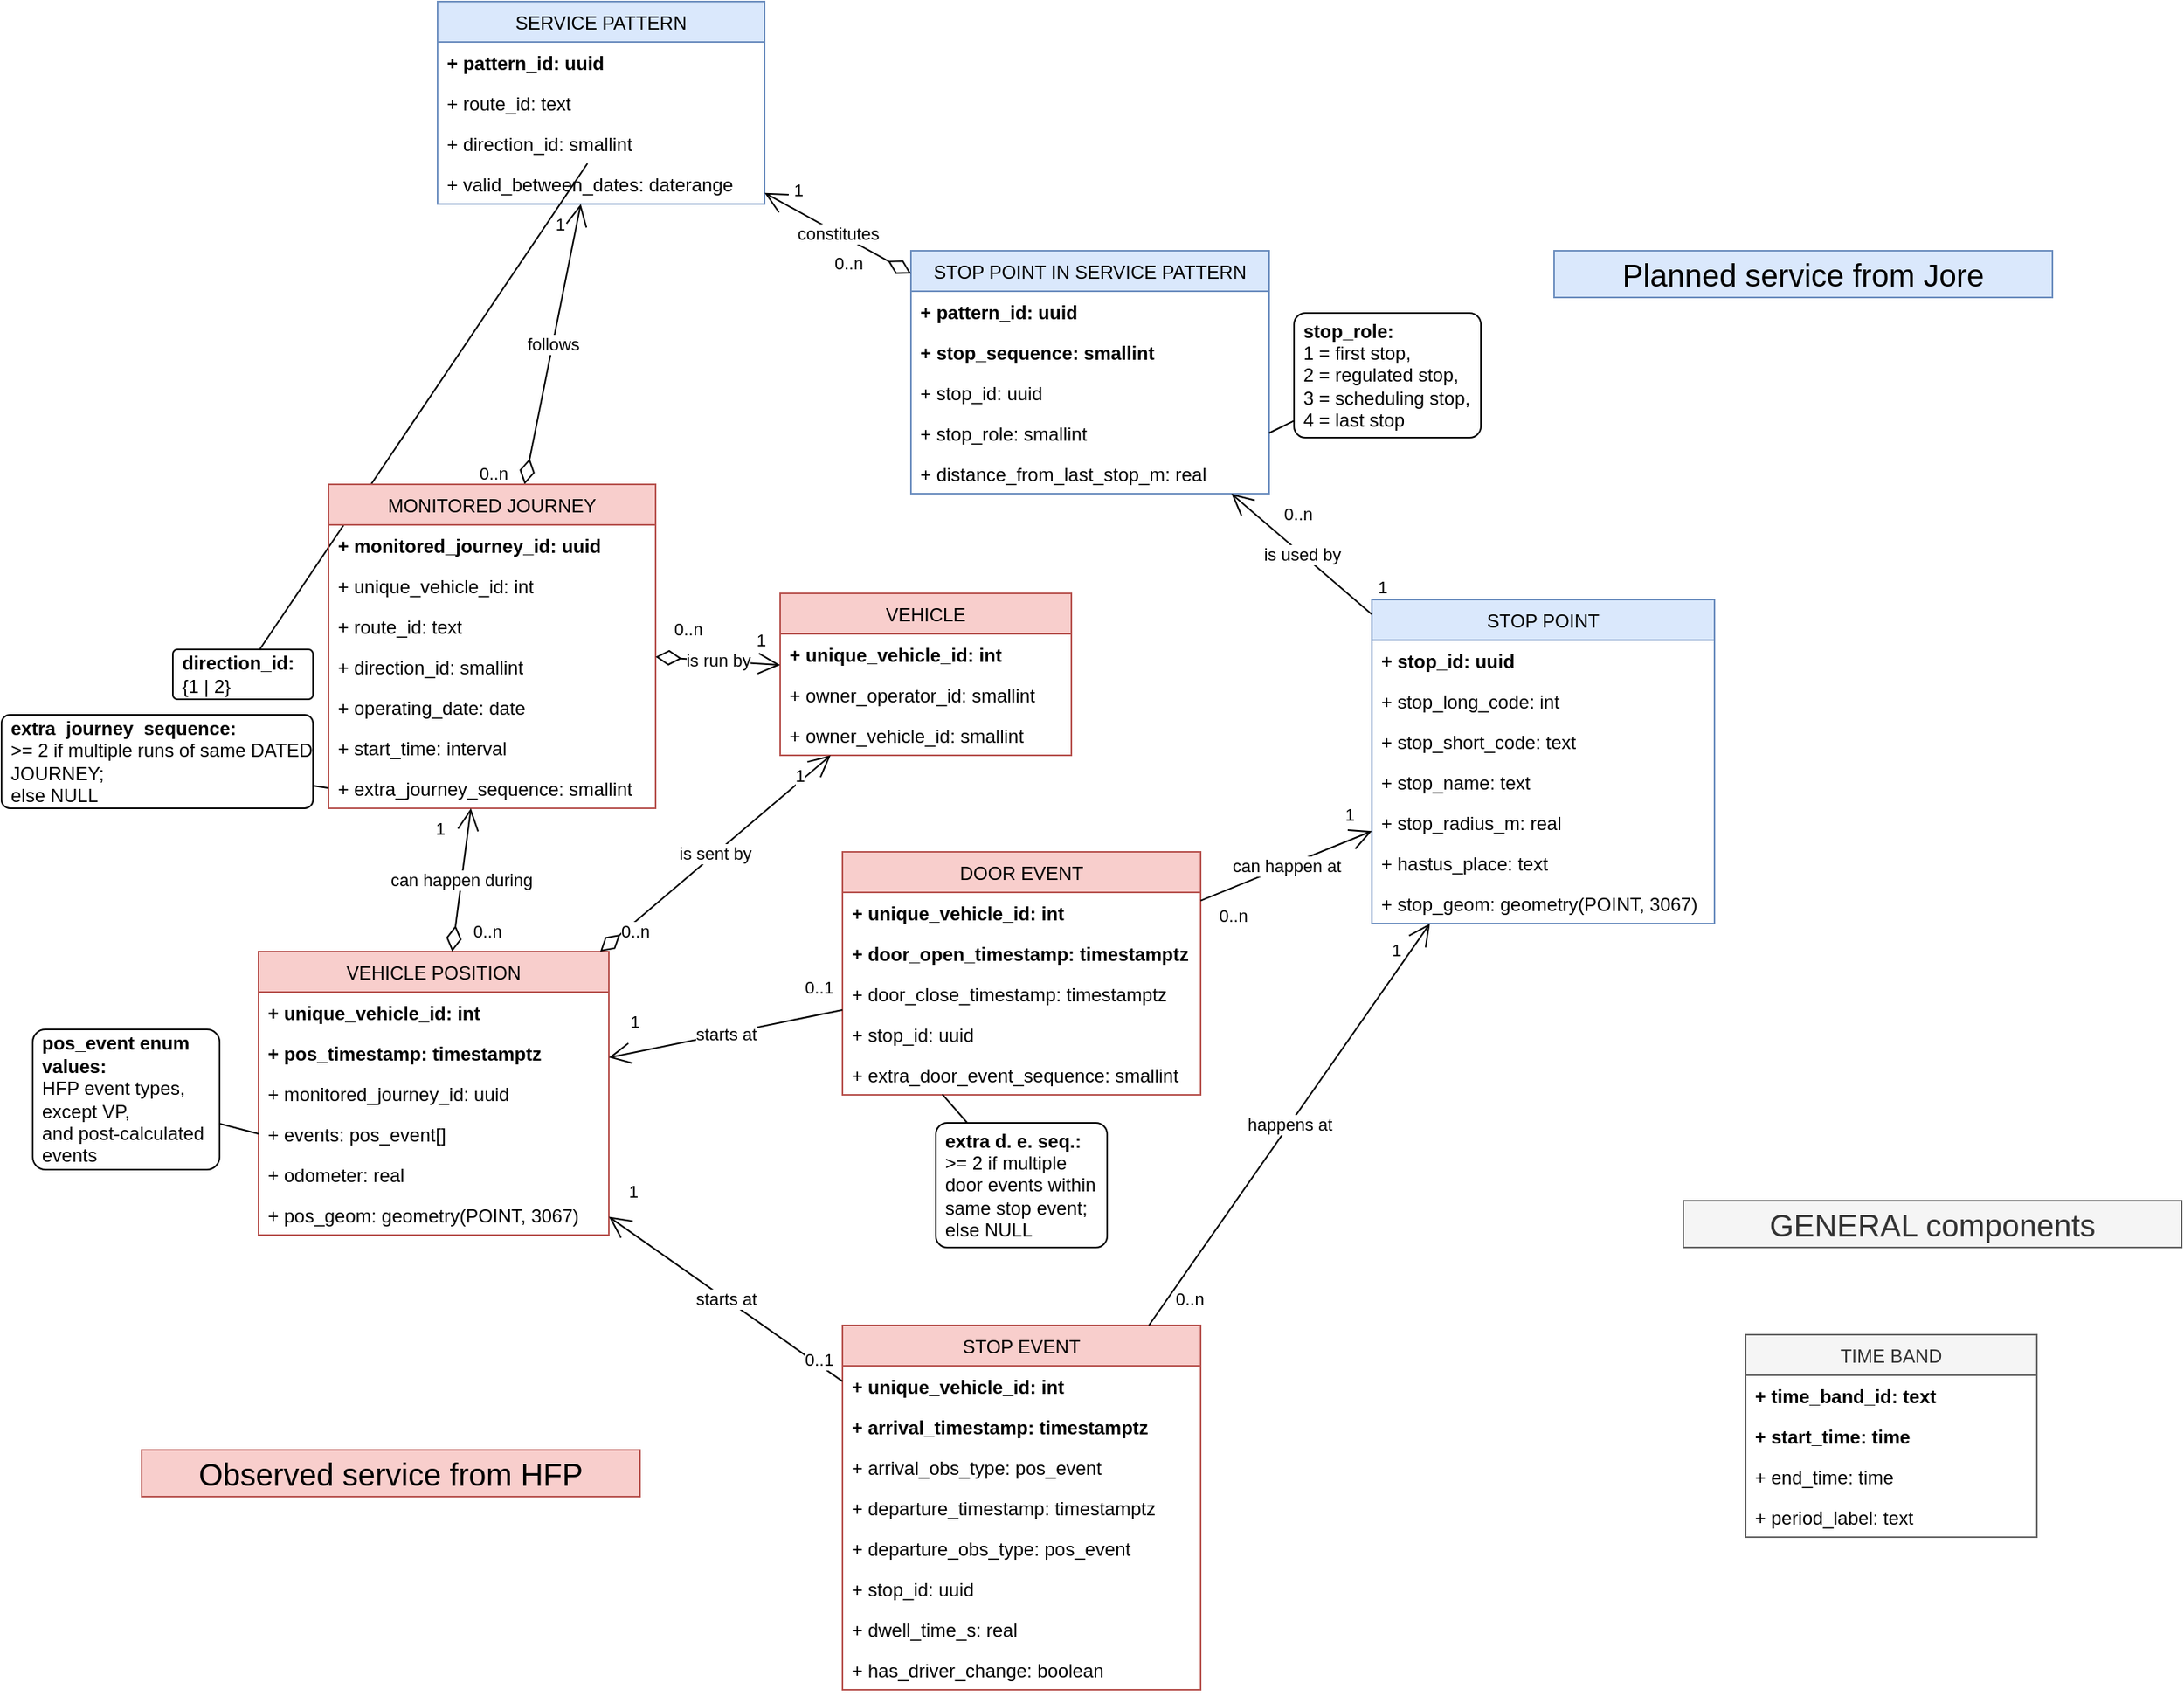 <mxfile version="12.4.2" type="device" pages="2"><diagram id="qr7Un52HUr57iyfINSnl" name="tlt-schema"><mxGraphModel dx="2889" dy="1179" grid="1" gridSize="10" guides="1" tooltips="1" connect="1" arrows="1" fold="1" page="1" pageScale="1" pageWidth="827" pageHeight="1169" math="0" shadow="0"><root><mxCell id="0"/><mxCell id="1" parent="0"/><mxCell id="rYV_Qtp5dLy0Pl6RlKZT-29" value="STOP POINT IN SERVICE PATTERN" style="swimlane;fontStyle=0;childLayout=stackLayout;horizontal=1;startSize=26;fillColor=#dae8fc;horizontalStack=0;resizeParent=1;resizeParentMax=0;resizeLast=0;collapsible=1;marginBottom=0;strokeColor=#6c8ebf;" parent="1" vertex="1"><mxGeometry x="414" y="160" width="230" height="156" as="geometry"><mxRectangle x="413" y="190" width="220" height="26" as="alternateBounds"/></mxGeometry></mxCell><mxCell id="rYV_Qtp5dLy0Pl6RlKZT-30" value="+ pattern_id: uuid" style="text;strokeColor=none;fillColor=none;align=left;verticalAlign=top;spacingLeft=4;spacingRight=4;overflow=hidden;rotatable=0;points=[[0,0.5],[1,0.5]];portConstraint=eastwest;fontStyle=1" parent="rYV_Qtp5dLy0Pl6RlKZT-29" vertex="1"><mxGeometry y="26" width="230" height="26" as="geometry"/></mxCell><mxCell id="rYV_Qtp5dLy0Pl6RlKZT-32" value="+ stop_sequence: smallint" style="text;strokeColor=none;fillColor=none;align=left;verticalAlign=top;spacingLeft=4;spacingRight=4;overflow=hidden;rotatable=0;points=[[0,0.5],[1,0.5]];portConstraint=eastwest;fontStyle=1" parent="rYV_Qtp5dLy0Pl6RlKZT-29" vertex="1"><mxGeometry y="52" width="230" height="26" as="geometry"/></mxCell><mxCell id="rYV_Qtp5dLy0Pl6RlKZT-31" value="+ stop_id: uuid" style="text;strokeColor=none;fillColor=none;align=left;verticalAlign=top;spacingLeft=4;spacingRight=4;overflow=hidden;rotatable=0;points=[[0,0.5],[1,0.5]];portConstraint=eastwest;fontStyle=0" parent="rYV_Qtp5dLy0Pl6RlKZT-29" vertex="1"><mxGeometry y="78" width="230" height="26" as="geometry"/></mxCell><mxCell id="rYV_Qtp5dLy0Pl6RlKZT-61" value="+ stop_role: smallint" style="text;strokeColor=none;fillColor=none;align=left;verticalAlign=top;spacingLeft=4;spacingRight=4;overflow=hidden;rotatable=0;points=[[0,0.5],[1,0.5]];portConstraint=eastwest;fontStyle=0" parent="rYV_Qtp5dLy0Pl6RlKZT-29" vertex="1"><mxGeometry y="104" width="230" height="26" as="geometry"/></mxCell><mxCell id="rYV_Qtp5dLy0Pl6RlKZT-135" value="+ distance_from_last_stop_m: real" style="text;strokeColor=none;fillColor=none;align=left;verticalAlign=top;spacingLeft=4;spacingRight=4;overflow=hidden;rotatable=0;points=[[0,0.5],[1,0.5]];portConstraint=eastwest;fontStyle=0" parent="rYV_Qtp5dLy0Pl6RlKZT-29" vertex="1"><mxGeometry y="130" width="230" height="26" as="geometry"/></mxCell><mxCell id="rYV_Qtp5dLy0Pl6RlKZT-33" value="STOP POINT" style="swimlane;fontStyle=0;childLayout=stackLayout;horizontal=1;startSize=26;fillColor=#dae8fc;horizontalStack=0;resizeParent=1;resizeParentMax=0;resizeLast=0;collapsible=1;marginBottom=0;strokeColor=#6c8ebf;" parent="1" vertex="1"><mxGeometry x="710" y="384" width="220" height="208" as="geometry"><mxRectangle x="433" y="390" width="140" height="26" as="alternateBounds"/></mxGeometry></mxCell><mxCell id="rYV_Qtp5dLy0Pl6RlKZT-43" value="+ stop_id: uuid" style="text;strokeColor=none;fillColor=none;align=left;verticalAlign=top;spacingLeft=4;spacingRight=4;overflow=hidden;rotatable=0;points=[[0,0.5],[1,0.5]];portConstraint=eastwest;fontStyle=1" parent="rYV_Qtp5dLy0Pl6RlKZT-33" vertex="1"><mxGeometry y="26" width="220" height="26" as="geometry"/></mxCell><mxCell id="rYV_Qtp5dLy0Pl6RlKZT-34" value="+ stop_long_code: int" style="text;strokeColor=none;fillColor=none;align=left;verticalAlign=top;spacingLeft=4;spacingRight=4;overflow=hidden;rotatable=0;points=[[0,0.5],[1,0.5]];portConstraint=eastwest;" parent="rYV_Qtp5dLy0Pl6RlKZT-33" vertex="1"><mxGeometry y="52" width="220" height="26" as="geometry"/></mxCell><mxCell id="rYV_Qtp5dLy0Pl6RlKZT-35" value="+ stop_short_code: text" style="text;strokeColor=none;fillColor=none;align=left;verticalAlign=top;spacingLeft=4;spacingRight=4;overflow=hidden;rotatable=0;points=[[0,0.5],[1,0.5]];portConstraint=eastwest;" parent="rYV_Qtp5dLy0Pl6RlKZT-33" vertex="1"><mxGeometry y="78" width="220" height="26" as="geometry"/></mxCell><mxCell id="rYV_Qtp5dLy0Pl6RlKZT-60" value="+ stop_name: text" style="text;strokeColor=none;fillColor=none;align=left;verticalAlign=top;spacingLeft=4;spacingRight=4;overflow=hidden;rotatable=0;points=[[0,0.5],[1,0.5]];portConstraint=eastwest;" parent="rYV_Qtp5dLy0Pl6RlKZT-33" vertex="1"><mxGeometry y="104" width="220" height="26" as="geometry"/></mxCell><mxCell id="rYV_Qtp5dLy0Pl6RlKZT-134" value="+ stop_radius_m: real" style="text;strokeColor=none;fillColor=none;align=left;verticalAlign=top;spacingLeft=4;spacingRight=4;overflow=hidden;rotatable=0;points=[[0,0.5],[1,0.5]];portConstraint=eastwest;" parent="rYV_Qtp5dLy0Pl6RlKZT-33" vertex="1"><mxGeometry y="130" width="220" height="26" as="geometry"/></mxCell><mxCell id="rYV_Qtp5dLy0Pl6RlKZT-156" value="+ hastus_place: text" style="text;strokeColor=none;fillColor=none;align=left;verticalAlign=top;spacingLeft=4;spacingRight=4;overflow=hidden;rotatable=0;points=[[0,0.5],[1,0.5]];portConstraint=eastwest;" parent="rYV_Qtp5dLy0Pl6RlKZT-33" vertex="1"><mxGeometry y="156" width="220" height="26" as="geometry"/></mxCell><mxCell id="rYV_Qtp5dLy0Pl6RlKZT-36" value="+ stop_geom: geometry(POINT, 3067)" style="text;strokeColor=none;fillColor=none;align=left;verticalAlign=top;spacingLeft=4;spacingRight=4;overflow=hidden;rotatable=0;points=[[0,0.5],[1,0.5]];portConstraint=eastwest;" parent="rYV_Qtp5dLy0Pl6RlKZT-33" vertex="1"><mxGeometry y="182" width="220" height="26" as="geometry"/></mxCell><mxCell id="rYV_Qtp5dLy0Pl6RlKZT-37" value="SERVICE PATTERN" style="swimlane;fontStyle=0;childLayout=stackLayout;horizontal=1;startSize=26;fillColor=#dae8fc;horizontalStack=0;resizeParent=1;resizeParentMax=0;resizeLast=0;collapsible=1;marginBottom=0;strokeColor=#6c8ebf;" parent="1" vertex="1"><mxGeometry x="110" width="210" height="130" as="geometry"><mxRectangle x="150" y="390" width="120" height="26" as="alternateBounds"/></mxGeometry></mxCell><mxCell id="rYV_Qtp5dLy0Pl6RlKZT-38" value="+ pattern_id: uuid" style="text;strokeColor=none;fillColor=none;align=left;verticalAlign=top;spacingLeft=4;spacingRight=4;overflow=hidden;rotatable=0;points=[[0,0.5],[1,0.5]];portConstraint=eastwest;fontStyle=1" parent="rYV_Qtp5dLy0Pl6RlKZT-37" vertex="1"><mxGeometry y="26" width="210" height="26" as="geometry"/></mxCell><mxCell id="rYV_Qtp5dLy0Pl6RlKZT-39" value="+ route_id: text" style="text;strokeColor=none;fillColor=none;align=left;verticalAlign=top;spacingLeft=4;spacingRight=4;overflow=hidden;rotatable=0;points=[[0,0.5],[1,0.5]];portConstraint=eastwest;" parent="rYV_Qtp5dLy0Pl6RlKZT-37" vertex="1"><mxGeometry y="52" width="210" height="26" as="geometry"/></mxCell><mxCell id="rYV_Qtp5dLy0Pl6RlKZT-40" value="+ direction_id: smallint" style="text;strokeColor=none;fillColor=none;align=left;verticalAlign=top;spacingLeft=4;spacingRight=4;overflow=hidden;rotatable=0;points=[[0,0.5],[1,0.5]];portConstraint=eastwest;" parent="rYV_Qtp5dLy0Pl6RlKZT-37" vertex="1"><mxGeometry y="78" width="210" height="26" as="geometry"/></mxCell><mxCell id="rYV_Qtp5dLy0Pl6RlKZT-41" value="+ valid_between_dates: daterange" style="text;strokeColor=none;fillColor=none;align=left;verticalAlign=top;spacingLeft=4;spacingRight=4;overflow=hidden;rotatable=0;points=[[0,0.5],[1,0.5]];portConstraint=eastwest;" parent="rYV_Qtp5dLy0Pl6RlKZT-37" vertex="1"><mxGeometry y="104" width="210" height="26" as="geometry"/></mxCell><mxCell id="rYV_Qtp5dLy0Pl6RlKZT-46" value="constitutes" style="endArrow=open;html=1;endSize=12;startArrow=diamondThin;startSize=14;startFill=0;rounded=0;" parent="1" source="rYV_Qtp5dLy0Pl6RlKZT-29" target="rYV_Qtp5dLy0Pl6RlKZT-37" edge="1"><mxGeometry relative="1" as="geometry"><mxPoint x="420" y="330" as="sourcePoint"/><mxPoint x="330" y="403" as="targetPoint"/></mxGeometry></mxCell><mxCell id="rYV_Qtp5dLy0Pl6RlKZT-47" value="0..n" style="edgeLabel;resizable=0;html=1;align=left;verticalAlign=top;rotation=0;" parent="rYV_Qtp5dLy0Pl6RlKZT-46" connectable="0" vertex="1"><mxGeometry x="-1" relative="1" as="geometry"><mxPoint x="-51" y="-20" as="offset"/></mxGeometry></mxCell><mxCell id="rYV_Qtp5dLy0Pl6RlKZT-48" value="1" style="edgeLabel;resizable=0;html=1;align=right;verticalAlign=top;" parent="rYV_Qtp5dLy0Pl6RlKZT-46" connectable="0" vertex="1"><mxGeometry x="1" relative="1" as="geometry"><mxPoint x="26" y="-15" as="offset"/></mxGeometry></mxCell><mxCell id="rYV_Qtp5dLy0Pl6RlKZT-51" value="is used by" style="endArrow=open;html=1;endSize=12;startArrow=none;startSize=14;startFill=0;rounded=0;" parent="1" source="rYV_Qtp5dLy0Pl6RlKZT-33" target="rYV_Qtp5dLy0Pl6RlKZT-29" edge="1"><mxGeometry relative="1" as="geometry"><mxPoint x="656.746" y="246" as="sourcePoint"/><mxPoint x="370.0" y="406.301" as="targetPoint"/></mxGeometry></mxCell><mxCell id="rYV_Qtp5dLy0Pl6RlKZT-52" value="1" style="edgeLabel;resizable=0;html=1;align=left;verticalAlign=top;" parent="rYV_Qtp5dLy0Pl6RlKZT-51" connectable="0" vertex="1"><mxGeometry x="-1" relative="1" as="geometry"><mxPoint x="2" y="-30" as="offset"/></mxGeometry></mxCell><mxCell id="rYV_Qtp5dLy0Pl6RlKZT-53" value="0..n" style="edgeLabel;resizable=0;html=1;align=right;verticalAlign=top;" parent="rYV_Qtp5dLy0Pl6RlKZT-51" connectable="0" vertex="1"><mxGeometry x="1" relative="1" as="geometry"><mxPoint x="53" as="offset"/></mxGeometry></mxCell><mxCell id="rYV_Qtp5dLy0Pl6RlKZT-57" value="follows" style="endArrow=open;html=1;endSize=12;startArrow=diamondThin;startSize=14;startFill=0;rounded=0;" parent="1" source="rYV_Qtp5dLy0Pl6RlKZT-73" target="rYV_Qtp5dLy0Pl6RlKZT-37" edge="1"><mxGeometry relative="1" as="geometry"><mxPoint x="241.316" y="190" as="sourcePoint"/><mxPoint x="370.0" y="417.872" as="targetPoint"/></mxGeometry></mxCell><mxCell id="rYV_Qtp5dLy0Pl6RlKZT-58" value="0..n" style="edgeLabel;resizable=0;html=1;align=left;verticalAlign=top;rotation=0;" parent="rYV_Qtp5dLy0Pl6RlKZT-57" connectable="0" vertex="1"><mxGeometry x="-1" relative="1" as="geometry"><mxPoint x="-31" y="-20" as="offset"/></mxGeometry></mxCell><mxCell id="rYV_Qtp5dLy0Pl6RlKZT-59" value="1" style="edgeLabel;resizable=0;html=1;align=right;verticalAlign=top;" parent="rYV_Qtp5dLy0Pl6RlKZT-57" connectable="0" vertex="1"><mxGeometry x="1" relative="1" as="geometry"><mxPoint x="-9" as="offset"/></mxGeometry></mxCell><mxCell id="rYV_Qtp5dLy0Pl6RlKZT-67" style="edgeStyle=none;rounded=0;orthogonalLoop=1;jettySize=auto;html=1;startArrow=none;startFill=0;strokeColor=default;endArrow=none;endFill=0;exitX=1;exitY=0.5;exitDx=0;exitDy=0;" parent="1" source="rYV_Qtp5dLy0Pl6RlKZT-61" target="rYV_Qtp5dLy0Pl6RlKZT-68" edge="1"><mxGeometry relative="1" as="geometry"><mxPoint x="800" y="280" as="targetPoint"/></mxGeometry></mxCell><mxCell id="rYV_Qtp5dLy0Pl6RlKZT-68" value="&lt;div&gt;&lt;b&gt;stop_role:&lt;/b&gt;&lt;/div&gt;1 = first stop,&lt;br&gt;2 = regulated stop,&lt;br&gt;3 = scheduling stop,&lt;br&gt;4 = last stop" style="rounded=1;whiteSpace=wrap;html=1;align=left;arcSize=9;spacingLeft=4;" parent="1" vertex="1"><mxGeometry x="660" y="200" width="120" height="80" as="geometry"/></mxCell><mxCell id="rYV_Qtp5dLy0Pl6RlKZT-69" value="&lt;div&gt;&lt;b&gt;direction_id:&lt;/b&gt;&lt;/div&gt;&lt;div&gt;{1 | 2}&lt;/div&gt;" style="rounded=1;whiteSpace=wrap;html=1;align=left;arcSize=9;spacingLeft=4;" parent="1" vertex="1"><mxGeometry x="-60" y="416" width="90" height="32" as="geometry"/></mxCell><mxCell id="rYV_Qtp5dLy0Pl6RlKZT-70" style="edgeStyle=none;rounded=0;orthogonalLoop=1;jettySize=auto;html=1;startArrow=none;startFill=0;strokeColor=default;endArrow=none;endFill=0;" parent="1" source="rYV_Qtp5dLy0Pl6RlKZT-40" target="rYV_Qtp5dLy0Pl6RlKZT-69" edge="1"><mxGeometry relative="1" as="geometry"><mxPoint x="43.28" y="488" as="targetPoint"/><mxPoint x="-120.004" y="502" as="sourcePoint"/></mxGeometry></mxCell><mxCell id="rYV_Qtp5dLy0Pl6RlKZT-71" value="Planned service from Jore" style="text;html=1;strokeColor=#6c8ebf;fillColor=#dae8fc;align=center;verticalAlign=middle;whiteSpace=wrap;rounded=0;fontSize=20;" parent="1" vertex="1"><mxGeometry x="827" y="160" width="320" height="30" as="geometry"/></mxCell><mxCell id="rYV_Qtp5dLy0Pl6RlKZT-72" value="Observed service from HFP" style="text;html=1;strokeColor=#b85450;fillColor=#f8cecc;align=center;verticalAlign=middle;whiteSpace=wrap;rounded=0;fontSize=20;" parent="1" vertex="1"><mxGeometry x="-80" y="930" width="320" height="30" as="geometry"/></mxCell><mxCell id="rYV_Qtp5dLy0Pl6RlKZT-73" value="MONITORED JOURNEY" style="swimlane;fontStyle=0;childLayout=stackLayout;horizontal=1;startSize=26;fillColor=#f8cecc;horizontalStack=0;resizeParent=1;resizeParentMax=0;resizeLast=0;collapsible=1;marginBottom=0;strokeColor=#b85450;" parent="1" vertex="1"><mxGeometry x="40" y="310" width="210" height="208" as="geometry"><mxRectangle x="30" y="410" width="180" height="26" as="alternateBounds"/></mxGeometry></mxCell><mxCell id="rYV_Qtp5dLy0Pl6RlKZT-74" value="+ monitored_journey_id: uuid" style="text;strokeColor=none;fillColor=none;align=left;verticalAlign=top;spacingLeft=4;spacingRight=4;overflow=hidden;rotatable=0;points=[[0,0.5],[1,0.5]];portConstraint=eastwest;fontStyle=1" parent="rYV_Qtp5dLy0Pl6RlKZT-73" vertex="1"><mxGeometry y="26" width="210" height="26" as="geometry"/></mxCell><mxCell id="rYV_Qtp5dLy0Pl6RlKZT-75" value="+ unique_vehicle_id: int" style="text;strokeColor=none;fillColor=none;align=left;verticalAlign=top;spacingLeft=4;spacingRight=4;overflow=hidden;rotatable=0;points=[[0,0.5],[1,0.5]];portConstraint=eastwest;fontStyle=0" parent="rYV_Qtp5dLy0Pl6RlKZT-73" vertex="1"><mxGeometry y="52" width="210" height="26" as="geometry"/></mxCell><mxCell id="JEBSmsuk0M5tQ0fptYLh-1" value="+ route_id: text" style="text;strokeColor=none;fillColor=none;align=left;verticalAlign=top;spacingLeft=4;spacingRight=4;overflow=hidden;rotatable=0;points=[[0,0.5],[1,0.5]];portConstraint=eastwest;fontStyle=0" vertex="1" parent="rYV_Qtp5dLy0Pl6RlKZT-73"><mxGeometry y="78" width="210" height="26" as="geometry"/></mxCell><mxCell id="JEBSmsuk0M5tQ0fptYLh-2" value="+ direction_id: smallint" style="text;strokeColor=none;fillColor=none;align=left;verticalAlign=top;spacingLeft=4;spacingRight=4;overflow=hidden;rotatable=0;points=[[0,0.5],[1,0.5]];portConstraint=eastwest;fontStyle=0" vertex="1" parent="rYV_Qtp5dLy0Pl6RlKZT-73"><mxGeometry y="104" width="210" height="26" as="geometry"/></mxCell><mxCell id="rYV_Qtp5dLy0Pl6RlKZT-76" value="+ operating_date: date" style="text;strokeColor=none;fillColor=none;align=left;verticalAlign=top;spacingLeft=4;spacingRight=4;overflow=hidden;rotatable=0;points=[[0,0.5],[1,0.5]];portConstraint=eastwest;" parent="rYV_Qtp5dLy0Pl6RlKZT-73" vertex="1"><mxGeometry y="130" width="210" height="26" as="geometry"/></mxCell><mxCell id="JEBSmsuk0M5tQ0fptYLh-3" value="+ start_time: interval" style="text;strokeColor=none;fillColor=none;align=left;verticalAlign=top;spacingLeft=4;spacingRight=4;overflow=hidden;rotatable=0;points=[[0,0.5],[1,0.5]];portConstraint=eastwest;" vertex="1" parent="rYV_Qtp5dLy0Pl6RlKZT-73"><mxGeometry y="156" width="210" height="26" as="geometry"/></mxCell><mxCell id="rYV_Qtp5dLy0Pl6RlKZT-84" value="+ extra_journey_sequence: smallint" style="text;strokeColor=none;fillColor=none;align=left;verticalAlign=top;spacingLeft=4;spacingRight=4;overflow=hidden;rotatable=0;points=[[0,0.5],[1,0.5]];portConstraint=eastwest;" parent="rYV_Qtp5dLy0Pl6RlKZT-73" vertex="1"><mxGeometry y="182" width="210" height="26" as="geometry"/></mxCell><mxCell id="rYV_Qtp5dLy0Pl6RlKZT-78" value="VEHICLE" style="swimlane;fontStyle=0;childLayout=stackLayout;horizontal=1;startSize=26;fillColor=#f8cecc;horizontalStack=0;resizeParent=1;resizeParentMax=0;resizeLast=0;collapsible=1;marginBottom=0;strokeColor=#b85450;" parent="1" vertex="1"><mxGeometry x="330" y="380" width="187" height="104" as="geometry"><mxRectangle x="434.5" y="690" width="175.5" height="26" as="alternateBounds"/></mxGeometry></mxCell><mxCell id="rYV_Qtp5dLy0Pl6RlKZT-79" value="+ unique_vehicle_id: int" style="text;strokeColor=none;fillColor=none;align=left;verticalAlign=top;spacingLeft=4;spacingRight=4;overflow=hidden;rotatable=0;points=[[0,0.5],[1,0.5]];portConstraint=eastwest;fontStyle=1" parent="rYV_Qtp5dLy0Pl6RlKZT-78" vertex="1"><mxGeometry y="26" width="187" height="26" as="geometry"/></mxCell><mxCell id="rYV_Qtp5dLy0Pl6RlKZT-80" value="+ owner_operator_id: smallint" style="text;strokeColor=none;fillColor=none;align=left;verticalAlign=top;spacingLeft=4;spacingRight=4;overflow=hidden;rotatable=0;points=[[0,0.5],[1,0.5]];portConstraint=eastwest;" parent="rYV_Qtp5dLy0Pl6RlKZT-78" vertex="1"><mxGeometry y="52" width="187" height="26" as="geometry"/></mxCell><mxCell id="rYV_Qtp5dLy0Pl6RlKZT-81" value="+ owner_vehicle_id: smallint" style="text;strokeColor=none;fillColor=none;align=left;verticalAlign=top;spacingLeft=4;spacingRight=4;overflow=hidden;rotatable=0;points=[[0,0.5],[1,0.5]];portConstraint=eastwest;" parent="rYV_Qtp5dLy0Pl6RlKZT-78" vertex="1"><mxGeometry y="78" width="187" height="26" as="geometry"/></mxCell><mxCell id="rYV_Qtp5dLy0Pl6RlKZT-85" value="is run by" style="endArrow=open;html=1;endSize=12;startArrow=diamondThin;startSize=14;startFill=0;rounded=0;" parent="1" source="rYV_Qtp5dLy0Pl6RlKZT-73" target="rYV_Qtp5dLy0Pl6RlKZT-78" edge="1"><mxGeometry relative="1" as="geometry"><mxPoint x="440" y="690" as="sourcePoint"/><mxPoint x="538" y="330" as="targetPoint"/></mxGeometry></mxCell><mxCell id="rYV_Qtp5dLy0Pl6RlKZT-86" value="0..n" style="edgeLabel;resizable=0;html=1;align=left;verticalAlign=top;" parent="rYV_Qtp5dLy0Pl6RlKZT-85" connectable="0" vertex="1"><mxGeometry x="-1" relative="1" as="geometry"><mxPoint x="10" y="-30.79" as="offset"/></mxGeometry></mxCell><mxCell id="rYV_Qtp5dLy0Pl6RlKZT-87" value="1" style="edgeLabel;resizable=0;html=1;align=right;verticalAlign=top;" parent="rYV_Qtp5dLy0Pl6RlKZT-85" connectable="0" vertex="1"><mxGeometry x="1" relative="1" as="geometry"><mxPoint x="-8" y="-29" as="offset"/></mxGeometry></mxCell><mxCell id="rYV_Qtp5dLy0Pl6RlKZT-91" value="&lt;b&gt;extra_journey_sequence:&lt;/b&gt;&lt;br&gt;&amp;gt;= 2 if multiple runs of same DATED JOURNEY;&lt;br&gt;else NULL&lt;br&gt;&lt;div&gt;&lt;/div&gt;" style="rounded=1;whiteSpace=wrap;html=1;align=left;arcSize=9;spacingLeft=4;" parent="1" vertex="1"><mxGeometry x="-170" y="458" width="200" height="60" as="geometry"/></mxCell><mxCell id="rYV_Qtp5dLy0Pl6RlKZT-92" style="edgeStyle=none;rounded=0;orthogonalLoop=1;jettySize=auto;html=1;startArrow=none;startFill=0;strokeColor=default;endArrow=none;endFill=0;exitX=0;exitY=0.5;exitDx=0;exitDy=0;" parent="1" source="rYV_Qtp5dLy0Pl6RlKZT-84" target="rYV_Qtp5dLy0Pl6RlKZT-91" edge="1"><mxGeometry relative="1" as="geometry"><mxPoint x="4.75" y="513" as="targetPoint"/><mxPoint x="-229.996" y="527" as="sourcePoint"/></mxGeometry></mxCell><mxCell id="rYV_Qtp5dLy0Pl6RlKZT-93" value="VEHICLE POSITION" style="swimlane;fontStyle=0;childLayout=stackLayout;horizontal=1;startSize=26;fillColor=#f8cecc;horizontalStack=0;resizeParent=1;resizeParentMax=0;resizeLast=0;collapsible=1;marginBottom=0;strokeColor=#b85450;" parent="1" vertex="1"><mxGeometry x="-5" y="610" width="225" height="182" as="geometry"><mxRectangle x="-5" y="610" width="175.5" height="26" as="alternateBounds"/></mxGeometry></mxCell><mxCell id="rYV_Qtp5dLy0Pl6RlKZT-94" value="+ unique_vehicle_id: int" style="text;strokeColor=none;fillColor=none;align=left;verticalAlign=top;spacingLeft=4;spacingRight=4;overflow=hidden;rotatable=0;points=[[0,0.5],[1,0.5]];portConstraint=eastwest;fontStyle=1" parent="rYV_Qtp5dLy0Pl6RlKZT-93" vertex="1"><mxGeometry y="26" width="225" height="26" as="geometry"/></mxCell><mxCell id="rYV_Qtp5dLy0Pl6RlKZT-97" value="+ pos_timestamp: timestamptz" style="text;strokeColor=none;fillColor=none;align=left;verticalAlign=top;spacingLeft=4;spacingRight=4;overflow=hidden;rotatable=0;points=[[0,0.5],[1,0.5]];portConstraint=eastwest;fontStyle=1" parent="rYV_Qtp5dLy0Pl6RlKZT-93" vertex="1"><mxGeometry y="52" width="225" height="26" as="geometry"/></mxCell><mxCell id="rYV_Qtp5dLy0Pl6RlKZT-102" value="+ monitored_journey_id: uuid" style="text;strokeColor=none;fillColor=none;align=left;verticalAlign=top;spacingLeft=4;spacingRight=4;overflow=hidden;rotatable=0;points=[[0,0.5],[1,0.5]];portConstraint=eastwest;" parent="rYV_Qtp5dLy0Pl6RlKZT-93" vertex="1"><mxGeometry y="78" width="225" height="26" as="geometry"/></mxCell><mxCell id="rYV_Qtp5dLy0Pl6RlKZT-99" value="+ events: pos_event[]" style="text;strokeColor=none;fillColor=none;align=left;verticalAlign=top;spacingLeft=4;spacingRight=4;overflow=hidden;rotatable=0;points=[[0,0.5],[1,0.5]];portConstraint=eastwest;" parent="rYV_Qtp5dLy0Pl6RlKZT-93" vertex="1"><mxGeometry y="104" width="225" height="26" as="geometry"/></mxCell><mxCell id="rYV_Qtp5dLy0Pl6RlKZT-95" value="+ odometer: real" style="text;strokeColor=none;fillColor=none;align=left;verticalAlign=top;spacingLeft=4;spacingRight=4;overflow=hidden;rotatable=0;points=[[0,0.5],[1,0.5]];portConstraint=eastwest;" parent="rYV_Qtp5dLy0Pl6RlKZT-93" vertex="1"><mxGeometry y="130" width="225" height="26" as="geometry"/></mxCell><mxCell id="rYV_Qtp5dLy0Pl6RlKZT-96" value="+ pos_geom: geometry(POINT, 3067)" style="text;strokeColor=none;fillColor=none;align=left;verticalAlign=top;spacingLeft=4;spacingRight=4;overflow=hidden;rotatable=0;points=[[0,0.5],[1,0.5]];portConstraint=eastwest;" parent="rYV_Qtp5dLy0Pl6RlKZT-93" vertex="1"><mxGeometry y="156" width="225" height="26" as="geometry"/></mxCell><mxCell id="rYV_Qtp5dLy0Pl6RlKZT-100" style="edgeStyle=none;rounded=0;orthogonalLoop=1;jettySize=auto;html=1;startArrow=none;startFill=0;strokeColor=default;endArrow=none;endFill=0;exitX=0;exitY=0.5;exitDx=0;exitDy=0;" parent="1" source="rYV_Qtp5dLy0Pl6RlKZT-99" target="rYV_Qtp5dLy0Pl6RlKZT-101" edge="1"><mxGeometry relative="1" as="geometry"><mxPoint x="-100.25" y="723" as="targetPoint"/><mxPoint x="-75" y="737" as="sourcePoint"/></mxGeometry></mxCell><mxCell id="rYV_Qtp5dLy0Pl6RlKZT-101" value="&lt;b&gt;pos_event enum values:&lt;/b&gt;&lt;br&gt;HFP event types,&lt;br&gt;except VP,&lt;br&gt;and post-calculated&lt;br&gt;events&lt;br&gt;&lt;div&gt;&lt;/div&gt;" style="rounded=1;whiteSpace=wrap;html=1;align=left;arcSize=9;spacingLeft=4;" parent="1" vertex="1"><mxGeometry x="-150" y="660" width="120" height="90" as="geometry"/></mxCell><mxCell id="rYV_Qtp5dLy0Pl6RlKZT-103" value="can happen during" style="endArrow=open;html=1;endSize=12;startArrow=diamondThin;startSize=14;startFill=0;rounded=0;" parent="1" source="rYV_Qtp5dLy0Pl6RlKZT-93" target="rYV_Qtp5dLy0Pl6RlKZT-73" edge="1"><mxGeometry relative="1" as="geometry"><mxPoint x="180.455" y="420" as="sourcePoint"/><mxPoint x="229.545" y="330" as="targetPoint"/></mxGeometry></mxCell><mxCell id="rYV_Qtp5dLy0Pl6RlKZT-104" value="0..n" style="edgeLabel;resizable=0;html=1;align=left;verticalAlign=top;" parent="rYV_Qtp5dLy0Pl6RlKZT-103" connectable="0" vertex="1"><mxGeometry x="-1" relative="1" as="geometry"><mxPoint x="12" y="-26" as="offset"/></mxGeometry></mxCell><mxCell id="rYV_Qtp5dLy0Pl6RlKZT-105" value="1" style="edgeLabel;resizable=0;html=1;align=right;verticalAlign=top;" parent="rYV_Qtp5dLy0Pl6RlKZT-103" connectable="0" vertex="1"><mxGeometry x="1" relative="1" as="geometry"><mxPoint x="-16" as="offset"/></mxGeometry></mxCell><mxCell id="rYV_Qtp5dLy0Pl6RlKZT-106" value="is sent by" style="endArrow=open;html=1;endSize=12;startArrow=diamondThin;startSize=14;startFill=0;rounded=0;" parent="1" source="rYV_Qtp5dLy0Pl6RlKZT-93" target="rYV_Qtp5dLy0Pl6RlKZT-78" edge="1"><mxGeometry relative="1" as="geometry"><mxPoint x="129.467" y="620" as="sourcePoint"/><mxPoint x="137.521" y="550" as="targetPoint"/></mxGeometry></mxCell><mxCell id="rYV_Qtp5dLy0Pl6RlKZT-107" value="0..n" style="edgeLabel;resizable=0;html=1;align=left;verticalAlign=top;" parent="rYV_Qtp5dLy0Pl6RlKZT-106" connectable="0" vertex="1"><mxGeometry x="-1" relative="1" as="geometry"><mxPoint x="12" y="-26" as="offset"/></mxGeometry></mxCell><mxCell id="rYV_Qtp5dLy0Pl6RlKZT-108" value="1" style="edgeLabel;resizable=0;html=1;align=right;verticalAlign=top;" parent="rYV_Qtp5dLy0Pl6RlKZT-106" connectable="0" vertex="1"><mxGeometry x="1" relative="1" as="geometry"><mxPoint x="-16" as="offset"/></mxGeometry></mxCell><mxCell id="rYV_Qtp5dLy0Pl6RlKZT-110" value="DOOR EVENT" style="swimlane;fontStyle=0;childLayout=stackLayout;horizontal=1;startSize=26;fillColor=#f8cecc;horizontalStack=0;resizeParent=1;resizeParentMax=0;resizeLast=0;collapsible=1;marginBottom=0;strokeColor=#b85450;" parent="1" vertex="1"><mxGeometry x="370" y="546" width="230" height="156" as="geometry"><mxRectangle x="434.5" y="690" width="175.5" height="26" as="alternateBounds"/></mxGeometry></mxCell><mxCell id="rYV_Qtp5dLy0Pl6RlKZT-112" value="+ unique_vehicle_id: int" style="text;strokeColor=none;fillColor=none;align=left;verticalAlign=top;spacingLeft=4;spacingRight=4;overflow=hidden;rotatable=0;points=[[0,0.5],[1,0.5]];portConstraint=eastwest;fontStyle=1" parent="rYV_Qtp5dLy0Pl6RlKZT-110" vertex="1"><mxGeometry y="26" width="230" height="26" as="geometry"/></mxCell><mxCell id="rYV_Qtp5dLy0Pl6RlKZT-111" value="+ door_open_timestamp: timestamptz" style="text;strokeColor=none;fillColor=none;align=left;verticalAlign=top;spacingLeft=4;spacingRight=4;overflow=hidden;rotatable=0;points=[[0,0.5],[1,0.5]];portConstraint=eastwest;fontStyle=1" parent="rYV_Qtp5dLy0Pl6RlKZT-110" vertex="1"><mxGeometry y="52" width="230" height="26" as="geometry"/></mxCell><mxCell id="rYV_Qtp5dLy0Pl6RlKZT-113" value="+ door_close_timestamp: timestamptz" style="text;strokeColor=none;fillColor=none;align=left;verticalAlign=top;spacingLeft=4;spacingRight=4;overflow=hidden;rotatable=0;points=[[0,0.5],[1,0.5]];portConstraint=eastwest;" parent="rYV_Qtp5dLy0Pl6RlKZT-110" vertex="1"><mxGeometry y="78" width="230" height="26" as="geometry"/></mxCell><mxCell id="rYV_Qtp5dLy0Pl6RlKZT-130" value="+ stop_id: uuid" style="text;strokeColor=none;fillColor=none;align=left;verticalAlign=top;spacingLeft=4;spacingRight=4;overflow=hidden;rotatable=0;points=[[0,0.5],[1,0.5]];portConstraint=eastwest;fontStyle=0" parent="rYV_Qtp5dLy0Pl6RlKZT-110" vertex="1"><mxGeometry y="104" width="230" height="26" as="geometry"/></mxCell><mxCell id="rYV_Qtp5dLy0Pl6RlKZT-131" value="+ extra_door_event_sequence: smallint" style="text;strokeColor=none;fillColor=none;align=left;verticalAlign=top;spacingLeft=4;spacingRight=4;overflow=hidden;rotatable=0;points=[[0,0.5],[1,0.5]];portConstraint=eastwest;fontStyle=0" parent="rYV_Qtp5dLy0Pl6RlKZT-110" vertex="1"><mxGeometry y="130" width="230" height="26" as="geometry"/></mxCell><mxCell id="rYV_Qtp5dLy0Pl6RlKZT-120" value="STOP EVENT" style="swimlane;fontStyle=0;childLayout=stackLayout;horizontal=1;startSize=26;fillColor=#f8cecc;horizontalStack=0;resizeParent=1;resizeParentMax=0;resizeLast=0;collapsible=1;marginBottom=0;strokeColor=#b85450;" parent="1" vertex="1"><mxGeometry x="370" y="850" width="230" height="234" as="geometry"><mxRectangle x="370" y="850" width="175.5" height="26" as="alternateBounds"/></mxGeometry></mxCell><mxCell id="rYV_Qtp5dLy0Pl6RlKZT-122" value="+ unique_vehicle_id: int" style="text;strokeColor=none;fillColor=none;align=left;verticalAlign=top;spacingLeft=4;spacingRight=4;overflow=hidden;rotatable=0;points=[[0,0.5],[1,0.5]];portConstraint=eastwest;fontStyle=1" parent="rYV_Qtp5dLy0Pl6RlKZT-120" vertex="1"><mxGeometry y="26" width="230" height="26" as="geometry"/></mxCell><mxCell id="rYV_Qtp5dLy0Pl6RlKZT-121" value="+ arrival_timestamp: timestamptz" style="text;strokeColor=none;fillColor=none;align=left;verticalAlign=top;spacingLeft=4;spacingRight=4;overflow=hidden;rotatable=0;points=[[0,0.5],[1,0.5]];portConstraint=eastwest;fontStyle=1" parent="rYV_Qtp5dLy0Pl6RlKZT-120" vertex="1"><mxGeometry y="52" width="230" height="26" as="geometry"/></mxCell><mxCell id="rYV_Qtp5dLy0Pl6RlKZT-123" value="+ arrival_obs_type: pos_event" style="text;strokeColor=none;fillColor=none;align=left;verticalAlign=top;spacingLeft=4;spacingRight=4;overflow=hidden;rotatable=0;points=[[0,0.5],[1,0.5]];portConstraint=eastwest;" parent="rYV_Qtp5dLy0Pl6RlKZT-120" vertex="1"><mxGeometry y="78" width="230" height="26" as="geometry"/></mxCell><mxCell id="rYV_Qtp5dLy0Pl6RlKZT-136" value="+ departure_timestamp: timestamptz" style="text;strokeColor=none;fillColor=none;align=left;verticalAlign=top;spacingLeft=4;spacingRight=4;overflow=hidden;rotatable=0;points=[[0,0.5],[1,0.5]];portConstraint=eastwest;" parent="rYV_Qtp5dLy0Pl6RlKZT-120" vertex="1"><mxGeometry y="104" width="230" height="26" as="geometry"/></mxCell><mxCell id="rYV_Qtp5dLy0Pl6RlKZT-137" value="+ departure_obs_type: pos_event" style="text;strokeColor=none;fillColor=none;align=left;verticalAlign=top;spacingLeft=4;spacingRight=4;overflow=hidden;rotatable=0;points=[[0,0.5],[1,0.5]];portConstraint=eastwest;" parent="rYV_Qtp5dLy0Pl6RlKZT-120" vertex="1"><mxGeometry y="130" width="230" height="26" as="geometry"/></mxCell><mxCell id="rYV_Qtp5dLy0Pl6RlKZT-141" value="+ stop_id: uuid" style="text;strokeColor=none;fillColor=none;align=left;verticalAlign=top;spacingLeft=4;spacingRight=4;overflow=hidden;rotatable=0;points=[[0,0.5],[1,0.5]];portConstraint=eastwest;" parent="rYV_Qtp5dLy0Pl6RlKZT-120" vertex="1"><mxGeometry y="156" width="230" height="26" as="geometry"/></mxCell><mxCell id="rYV_Qtp5dLy0Pl6RlKZT-143" value="+ dwell_time_s: real" style="text;strokeColor=none;fillColor=none;align=left;verticalAlign=top;spacingLeft=4;spacingRight=4;overflow=hidden;rotatable=0;points=[[0,0.5],[1,0.5]];portConstraint=eastwest;" parent="rYV_Qtp5dLy0Pl6RlKZT-120" vertex="1"><mxGeometry y="182" width="230" height="26" as="geometry"/></mxCell><mxCell id="rYV_Qtp5dLy0Pl6RlKZT-142" value="+ has_driver_change: boolean" style="text;strokeColor=none;fillColor=none;align=left;verticalAlign=top;spacingLeft=4;spacingRight=4;overflow=hidden;rotatable=0;points=[[0,0.5],[1,0.5]];portConstraint=eastwest;" parent="rYV_Qtp5dLy0Pl6RlKZT-120" vertex="1"><mxGeometry y="208" width="230" height="26" as="geometry"/></mxCell><mxCell id="rYV_Qtp5dLy0Pl6RlKZT-127" value="starts at" style="endArrow=open;html=1;endSize=12;startArrow=none;startSize=14;startFill=0;rounded=0;" parent="1" source="rYV_Qtp5dLy0Pl6RlKZT-110" target="rYV_Qtp5dLy0Pl6RlKZT-93" edge="1"><mxGeometry relative="1" as="geometry"><mxPoint x="691.38" y="400" as="sourcePoint"/><mxPoint x="611.85" y="330" as="targetPoint"/></mxGeometry></mxCell><mxCell id="rYV_Qtp5dLy0Pl6RlKZT-128" value="0..1" style="edgeLabel;resizable=0;html=1;align=left;verticalAlign=top;" parent="rYV_Qtp5dLy0Pl6RlKZT-127" connectable="0" vertex="1"><mxGeometry x="-1" relative="1" as="geometry"><mxPoint x="-26" y="-27" as="offset"/></mxGeometry></mxCell><mxCell id="rYV_Qtp5dLy0Pl6RlKZT-129" value="1" style="edgeLabel;resizable=0;html=1;align=right;verticalAlign=top;" parent="rYV_Qtp5dLy0Pl6RlKZT-127" connectable="0" vertex="1"><mxGeometry x="1" relative="1" as="geometry"><mxPoint x="20" y="-36" as="offset"/></mxGeometry></mxCell><mxCell id="rYV_Qtp5dLy0Pl6RlKZT-132" value="&lt;b&gt;extra d. e. seq.:&lt;/b&gt;&lt;br&gt;&amp;gt;= 2 if multiple door events within same stop event; else NULL&lt;br&gt;&lt;div&gt;&lt;/div&gt;" style="rounded=1;whiteSpace=wrap;html=1;align=left;arcSize=9;spacingLeft=4;" parent="1" vertex="1"><mxGeometry x="430" y="720" width="110" height="80" as="geometry"/></mxCell><mxCell id="rYV_Qtp5dLy0Pl6RlKZT-133" style="edgeStyle=none;rounded=0;orthogonalLoop=1;jettySize=auto;html=1;startArrow=none;startFill=0;strokeColor=default;endArrow=none;endFill=0;exitX=0.279;exitY=0.987;exitDx=0;exitDy=0;exitPerimeter=0;" parent="1" source="rYV_Qtp5dLy0Pl6RlKZT-131" target="rYV_Qtp5dLy0Pl6RlKZT-132" edge="1"><mxGeometry relative="1" as="geometry"><mxPoint x="774.75" y="733" as="targetPoint"/><mxPoint x="800" y="747" as="sourcePoint"/></mxGeometry></mxCell><mxCell id="rYV_Qtp5dLy0Pl6RlKZT-138" value="starts at" style="endArrow=open;html=1;endSize=12;startArrow=none;startSize=14;startFill=0;rounded=0;" parent="1" source="rYV_Qtp5dLy0Pl6RlKZT-120" target="rYV_Qtp5dLy0Pl6RlKZT-93" edge="1"><mxGeometry relative="1" as="geometry"><mxPoint x="380" y="657.457" as="sourcePoint"/><mxPoint x="230" y="688.053" as="targetPoint"/></mxGeometry></mxCell><mxCell id="rYV_Qtp5dLy0Pl6RlKZT-139" value="0..1" style="edgeLabel;resizable=0;html=1;align=left;verticalAlign=top;" parent="rYV_Qtp5dLy0Pl6RlKZT-138" connectable="0" vertex="1"><mxGeometry x="-1" relative="1" as="geometry"><mxPoint x="-26" y="-27" as="offset"/></mxGeometry></mxCell><mxCell id="rYV_Qtp5dLy0Pl6RlKZT-140" value="1" style="edgeLabel;resizable=0;html=1;align=right;verticalAlign=top;" parent="rYV_Qtp5dLy0Pl6RlKZT-138" connectable="0" vertex="1"><mxGeometry x="1" relative="1" as="geometry"><mxPoint x="20" y="-29" as="offset"/></mxGeometry></mxCell><mxCell id="rYV_Qtp5dLy0Pl6RlKZT-144" value="can happen at" style="endArrow=open;html=1;endSize=12;startArrow=none;startSize=14;startFill=0;rounded=0;" parent="1" source="rYV_Qtp5dLy0Pl6RlKZT-110" target="rYV_Qtp5dLy0Pl6RlKZT-33" edge="1"><mxGeometry relative="1" as="geometry"><mxPoint x="380" y="657.457" as="sourcePoint"/><mxPoint x="230" y="688.053" as="targetPoint"/></mxGeometry></mxCell><mxCell id="rYV_Qtp5dLy0Pl6RlKZT-145" value="0..n" style="edgeLabel;resizable=0;html=1;align=left;verticalAlign=top;" parent="rYV_Qtp5dLy0Pl6RlKZT-144" connectable="0" vertex="1"><mxGeometry x="-1" relative="1" as="geometry"><mxPoint x="10" y="-3" as="offset"/></mxGeometry></mxCell><mxCell id="rYV_Qtp5dLy0Pl6RlKZT-146" value="1" style="edgeLabel;resizable=0;html=1;align=right;verticalAlign=top;" parent="rYV_Qtp5dLy0Pl6RlKZT-144" connectable="0" vertex="1"><mxGeometry x="1" relative="1" as="geometry"><mxPoint x="-10" y="-24" as="offset"/></mxGeometry></mxCell><mxCell id="rYV_Qtp5dLy0Pl6RlKZT-147" value="happens at" style="endArrow=open;html=1;endSize=12;startArrow=none;startSize=14;startFill=0;rounded=0;" parent="1" source="rYV_Qtp5dLy0Pl6RlKZT-120" target="rYV_Qtp5dLy0Pl6RlKZT-33" edge="1"><mxGeometry relative="1" as="geometry"><mxPoint x="610" y="582.851" as="sourcePoint"/><mxPoint x="720" y="533.925" as="targetPoint"/></mxGeometry></mxCell><mxCell id="rYV_Qtp5dLy0Pl6RlKZT-148" value="0..n" style="edgeLabel;resizable=0;html=1;align=left;verticalAlign=top;" parent="rYV_Qtp5dLy0Pl6RlKZT-147" connectable="0" vertex="1"><mxGeometry x="-1" relative="1" as="geometry"><mxPoint x="15" y="-30" as="offset"/></mxGeometry></mxCell><mxCell id="rYV_Qtp5dLy0Pl6RlKZT-149" value="1" style="edgeLabel;resizable=0;html=1;align=right;verticalAlign=top;" parent="rYV_Qtp5dLy0Pl6RlKZT-147" connectable="0" vertex="1"><mxGeometry x="1" relative="1" as="geometry"><mxPoint x="-18" y="4" as="offset"/></mxGeometry></mxCell><mxCell id="rYV_Qtp5dLy0Pl6RlKZT-150" value="GENERAL components" style="text;html=1;strokeColor=#666666;fillColor=#f5f5f5;align=center;verticalAlign=middle;whiteSpace=wrap;rounded=0;fontSize=20;fontColor=#333333;" parent="1" vertex="1"><mxGeometry x="910" y="770" width="320" height="30" as="geometry"/></mxCell><mxCell id="rYV_Qtp5dLy0Pl6RlKZT-151" value="TIME BAND" style="swimlane;fontStyle=0;childLayout=stackLayout;horizontal=1;startSize=26;fillColor=#f5f5f5;horizontalStack=0;resizeParent=1;resizeParentMax=0;resizeLast=0;collapsible=1;marginBottom=0;strokeColor=#666666;fontColor=#333333;" parent="1" vertex="1"><mxGeometry x="950" y="856" width="187" height="130" as="geometry"><mxRectangle x="434.5" y="690" width="175.5" height="26" as="alternateBounds"/></mxGeometry></mxCell><mxCell id="rYV_Qtp5dLy0Pl6RlKZT-152" value="+ time_band_id: text" style="text;strokeColor=none;fillColor=none;align=left;verticalAlign=top;spacingLeft=4;spacingRight=4;overflow=hidden;rotatable=0;points=[[0,0.5],[1,0.5]];portConstraint=eastwest;fontStyle=1" parent="rYV_Qtp5dLy0Pl6RlKZT-151" vertex="1"><mxGeometry y="26" width="187" height="26" as="geometry"/></mxCell><mxCell id="rYV_Qtp5dLy0Pl6RlKZT-154" value="+ start_time: time" style="text;strokeColor=none;fillColor=none;align=left;verticalAlign=top;spacingLeft=4;spacingRight=4;overflow=hidden;rotatable=0;points=[[0,0.5],[1,0.5]];portConstraint=eastwest;fontStyle=1" parent="rYV_Qtp5dLy0Pl6RlKZT-151" vertex="1"><mxGeometry y="52" width="187" height="26" as="geometry"/></mxCell><mxCell id="rYV_Qtp5dLy0Pl6RlKZT-155" value="+ end_time: time" style="text;strokeColor=none;fillColor=none;align=left;verticalAlign=top;spacingLeft=4;spacingRight=4;overflow=hidden;rotatable=0;points=[[0,0.5],[1,0.5]];portConstraint=eastwest;" parent="rYV_Qtp5dLy0Pl6RlKZT-151" vertex="1"><mxGeometry y="78" width="187" height="26" as="geometry"/></mxCell><mxCell id="rYV_Qtp5dLy0Pl6RlKZT-153" value="+ period_label: text" style="text;strokeColor=none;fillColor=none;align=left;verticalAlign=top;spacingLeft=4;spacingRight=4;overflow=hidden;rotatable=0;points=[[0,0.5],[1,0.5]];portConstraint=eastwest;fontStyle=0" parent="rYV_Qtp5dLy0Pl6RlKZT-151" vertex="1"><mxGeometry y="104" width="187" height="26" as="geometry"/></mxCell></root></mxGraphModel></diagram><diagram id="DLBmLAYYOLL7BzluTTwi" name="hfp-input-flow"><mxGraphModel dx="1422" dy="845" grid="1" gridSize="10" guides="1" tooltips="1" connect="1" arrows="1" fold="1" page="1" pageScale="1" pageWidth="827" pageHeight="1169" math="0" shadow="0"><root><mxCell id="a0uMBDBFMP3ZbeL6lA-C-0"/><mxCell id="a0uMBDBFMP3ZbeL6lA-C-1" parent="a0uMBDBFMP3ZbeL6lA-C-0"/><mxCell id="a0uMBDBFMP3ZbeL6lA-C-13" value="" style="rounded=1;whiteSpace=wrap;html=1;fontSize=12;dashed=1;strokeWidth=1;fillColor=none;arcSize=9;" vertex="1" parent="a0uMBDBFMP3ZbeL6lA-C-1"><mxGeometry x="310" y="120" width="480" height="280" as="geometry"/></mxCell><mxCell id="a0uMBDBFMP3ZbeL6lA-C-20" value="" style="rounded=1;whiteSpace=wrap;html=1;fontSize=12;strokeWidth=1;fillColor=#b1ddf0;strokeColor=#10739e;arcSize=7;" vertex="1" parent="a0uMBDBFMP3ZbeL6lA-C-1"><mxGeometry x="330" y="320" width="450" height="60" as="geometry"/></mxCell><mxCell id="a0uMBDBFMP3ZbeL6lA-C-16" value="" style="rounded=1;whiteSpace=wrap;html=1;fontSize=12;strokeWidth=1;fillColor=#b0e3e6;strokeColor=#0e8088;arcSize=7;" vertex="1" parent="a0uMBDBFMP3ZbeL6lA-C-1"><mxGeometry x="330" y="200" width="450" height="60" as="geometry"/></mxCell><mxCell id="a0uMBDBFMP3ZbeL6lA-C-5" value="" style="rounded=1;whiteSpace=wrap;html=1;fontSize=12;dashed=1;strokeWidth=1;fillColor=none;" vertex="1" parent="a0uMBDBFMP3ZbeL6lA-C-1"><mxGeometry x="80" y="120" width="170" height="130" as="geometry"/></mxCell><mxCell id="a0uMBDBFMP3ZbeL6lA-C-3" value="HFP sink" style="text;html=1;align=center;verticalAlign=middle;resizable=0;points=[];autosize=1;strokeColor=none;fillColor=none;fontSize=20;" vertex="1" parent="a0uMBDBFMP3ZbeL6lA-C-1"><mxGeometry x="115" y="120" width="100" height="30" as="geometry"/></mxCell><mxCell id="a0uMBDBFMP3ZbeL6lA-C-4" value="HTTP GET" style="verticalLabelPosition=middle;verticalAlign=middle;html=1;strokeWidth=1;shape=mxgraph.arrows2.arrow;dy=0.6;dx=40;notch=0;fontSize=12;labelPosition=center;align=center;" vertex="1" parent="a0uMBDBFMP3ZbeL6lA-C-1"><mxGeometry x="230" y="160" width="90" height="70" as="geometry"/></mxCell><mxCell id="a0uMBDBFMP3ZbeL6lA-C-2" value="{event_type}_{yyyy-mm-dd}T{HH}.csv.zst" style="strokeWidth=1;html=1;shape=mxgraph.flowchart.document2;whiteSpace=wrap;size=0.25;fillColor=#fad7ac;strokeColor=#b46504;" vertex="1" parent="a0uMBDBFMP3ZbeL6lA-C-1"><mxGeometry x="90" y="160" width="150" height="80" as="geometry"/></mxCell><mxCell id="a0uMBDBFMP3ZbeL6lA-C-7" value="Decompress&lt;br&gt;chunk" style="rounded=1;whiteSpace=wrap;html=1;absoluteArcSize=1;arcSize=14;strokeWidth=1;fontSize=12;" vertex="1" parent="a0uMBDBFMP3ZbeL6lA-C-1"><mxGeometry x="340" y="210" width="100" height="40" as="geometry"/></mxCell><mxCell id="a0uMBDBFMP3ZbeL6lA-C-8" value="Merge rows by&lt;br&gt;&lt;b&gt;vehicle &amp;amp; tsi&lt;/b&gt;" style="rounded=1;whiteSpace=wrap;html=1;absoluteArcSize=1;arcSize=14;strokeWidth=1;fontSize=12;" vertex="1" parent="a0uMBDBFMP3ZbeL6lA-C-1"><mxGeometry x="560" y="330" width="100" height="40" as="geometry"/></mxCell><mxCell id="a0uMBDBFMP3ZbeL6lA-C-9" value="Select&lt;br&gt;columns" style="rounded=1;whiteSpace=wrap;html=1;absoluteArcSize=1;arcSize=14;strokeWidth=1;fontSize=12;" vertex="1" parent="a0uMBDBFMP3ZbeL6lA-C-1"><mxGeometry x="340" y="330" width="100" height="40" as="geometry"/></mxCell><mxCell id="a0uMBDBFMP3ZbeL6lA-C-10" value="Drop invalid&lt;br&gt;rows" style="rounded=1;whiteSpace=wrap;html=1;absoluteArcSize=1;arcSize=14;strokeWidth=1;fontSize=12;" vertex="1" parent="a0uMBDBFMP3ZbeL6lA-C-1"><mxGeometry x="560" y="210" width="100" height="40" as="geometry"/></mxCell><mxCell id="a0uMBDBFMP3ZbeL6lA-C-11" value="Filter rows&lt;br&gt;by &lt;b&gt;route&lt;/b&gt;" style="rounded=1;whiteSpace=wrap;html=1;absoluteArcSize=1;arcSize=14;strokeWidth=1;fontSize=12;" vertex="1" parent="a0uMBDBFMP3ZbeL6lA-C-1"><mxGeometry x="450" y="330" width="100" height="40" as="geometry"/></mxCell><mxCell id="a0uMBDBFMP3ZbeL6lA-C-14" value="Python" style="text;html=1;align=center;verticalAlign=middle;resizable=0;points=[];autosize=1;strokeColor=none;fillColor=none;fontSize=20;" vertex="1" parent="a0uMBDBFMP3ZbeL6lA-C-1"><mxGeometry x="510" y="120" width="80" height="30" as="geometry"/></mxCell><mxCell id="a0uMBDBFMP3ZbeL6lA-C-15" value="Stream &amp;amp; process rows in chunks of size N" style="text;html=1;align=center;verticalAlign=middle;resizable=0;points=[];autosize=1;strokeColor=none;fillColor=none;fontSize=12;fontStyle=2" vertex="1" parent="a0uMBDBFMP3ZbeL6lA-C-1"><mxGeometry x="430" y="150" width="240" height="20" as="geometry"/></mxCell><mxCell id="a0uMBDBFMP3ZbeL6lA-C-17" value="Report invalid&lt;br&gt;rows" style="rounded=1;whiteSpace=wrap;html=1;absoluteArcSize=1;arcSize=14;strokeWidth=1;fontSize=12;" vertex="1" parent="a0uMBDBFMP3ZbeL6lA-C-1"><mxGeometry x="450" y="210" width="100" height="40" as="geometry"/></mxCell><mxCell id="a0uMBDBFMP3ZbeL6lA-C-18" value="Rowwise&lt;br&gt;&lt;div&gt;&lt;span&gt;validation&lt;/span&gt;&lt;/div&gt;" style="text;html=1;align=right;verticalAlign=middle;resizable=0;points=[];autosize=1;strokeColor=none;fillColor=none;fontSize=12;fontStyle=1" vertex="1" parent="a0uMBDBFMP3ZbeL6lA-C-1"><mxGeometry x="700" y="215" width="70" height="30" as="geometry"/></mxCell><mxCell id="a0uMBDBFMP3ZbeL6lA-C-21" value="Filter and&lt;br&gt;merge rows" style="text;html=1;align=right;verticalAlign=middle;resizable=0;points=[];autosize=1;strokeColor=none;fillColor=none;fontSize=12;fontStyle=1" vertex="1" parent="a0uMBDBFMP3ZbeL6lA-C-1"><mxGeometry x="690" y="335" width="80" height="30" as="geometry"/></mxCell><mxCell id="a0uMBDBFMP3ZbeL6lA-C-22" value="" style="strokeWidth=1;html=1;shape=mxgraph.flowchart.extract_or_measurement;whiteSpace=wrap;fontSize=12;fillColor=#fad9d5;strokeColor=#ae4132;" vertex="1" parent="a0uMBDBFMP3ZbeL6lA-C-1"><mxGeometry x="490" y="190" width="45" height="20" as="geometry"/></mxCell><mxCell id="a0uMBDBFMP3ZbeL6lA-C-23" value="stdout" style="text;html=1;align=center;verticalAlign=middle;resizable=0;points=[];autosize=1;strokeColor=none;fillColor=none;fontSize=12;fontStyle=0" vertex="1" parent="a0uMBDBFMP3ZbeL6lA-C-1"><mxGeometry x="487.5" y="170" width="50" height="20" as="geometry"/></mxCell><mxCell id="a0uMBDBFMP3ZbeL6lA-C-24" value="" style="endArrow=classic;html=1;rounded=0;fontSize=12;edgeStyle=elbowEdgeStyle;elbow=vertical;entryX=0.03;entryY=0.003;entryDx=0;entryDy=0;entryPerimeter=0;exitX=0.976;exitY=1.02;exitDx=0;exitDy=0;exitPerimeter=0;" edge="1" parent="a0uMBDBFMP3ZbeL6lA-C-1" source="a0uMBDBFMP3ZbeL6lA-C-16" target="a0uMBDBFMP3ZbeL6lA-C-20"><mxGeometry width="50" height="50" relative="1" as="geometry"><mxPoint x="390" y="260" as="sourcePoint"/><mxPoint x="440" y="210" as="targetPoint"/><Array as="points"><mxPoint x="555" y="270"/></Array></mxGeometry></mxCell><mxCell id="a0uMBDBFMP3ZbeL6lA-C-25" value="config file" style="text;html=1;align=center;verticalAlign=middle;resizable=0;points=[];autosize=1;strokeColor=none;fillColor=none;fontSize=12;fontStyle=0" vertex="1" parent="a0uMBDBFMP3ZbeL6lA-C-1"><mxGeometry x="480" y="290" width="70" height="20" as="geometry"/></mxCell><mxCell id="a0uMBDBFMP3ZbeL6lA-C-26" value="" style="strokeWidth=1;html=1;shape=mxgraph.flowchart.extract_or_measurement;whiteSpace=wrap;fontSize=12;fillColor=#fad9d5;strokeColor=#ae4132;flipV=1;" vertex="1" parent="a0uMBDBFMP3ZbeL6lA-C-1"><mxGeometry x="492.5" y="310" width="45" height="20" as="geometry"/></mxCell><mxCell id="a0uMBDBFMP3ZbeL6lA-C-27" value="" style="rounded=1;whiteSpace=wrap;html=1;fontSize=12;dashed=1;strokeWidth=1;fillColor=none;" vertex="1" parent="a0uMBDBFMP3ZbeL6lA-C-1"><mxGeometry x="80" y="270" width="170" height="130" as="geometry"/></mxCell><mxCell id="a0uMBDBFMP3ZbeL6lA-C-28" value="Temp volume" style="text;html=1;align=center;verticalAlign=middle;resizable=0;points=[];autosize=1;strokeColor=none;fillColor=none;fontSize=20;" vertex="1" parent="a0uMBDBFMP3ZbeL6lA-C-1"><mxGeometry x="100" y="270" width="130" height="30" as="geometry"/></mxCell><mxCell id="a0uMBDBFMP3ZbeL6lA-C-29" value="CSV write" style="verticalLabelPosition=middle;verticalAlign=middle;html=1;strokeWidth=1;shape=mxgraph.arrows2.arrow;dy=0.6;dx=40;notch=0;fontSize=12;labelPosition=center;align=center;flipH=1;" vertex="1" parent="a0uMBDBFMP3ZbeL6lA-C-1"><mxGeometry x="230" y="315" width="90" height="70" as="geometry"/></mxCell><mxCell id="a0uMBDBFMP3ZbeL6lA-C-30" value="_{yyyy-mm-dd}T{HH}.csv.zst" style="strokeWidth=1;html=1;shape=mxgraph.flowchart.document2;whiteSpace=wrap;size=0.25;fillColor=#bac8d3;strokeColor=#23445d;" vertex="1" parent="a0uMBDBFMP3ZbeL6lA-C-1"><mxGeometry x="90" y="310" width="150" height="80" as="geometry"/></mxCell></root></mxGraphModel></diagram></mxfile>